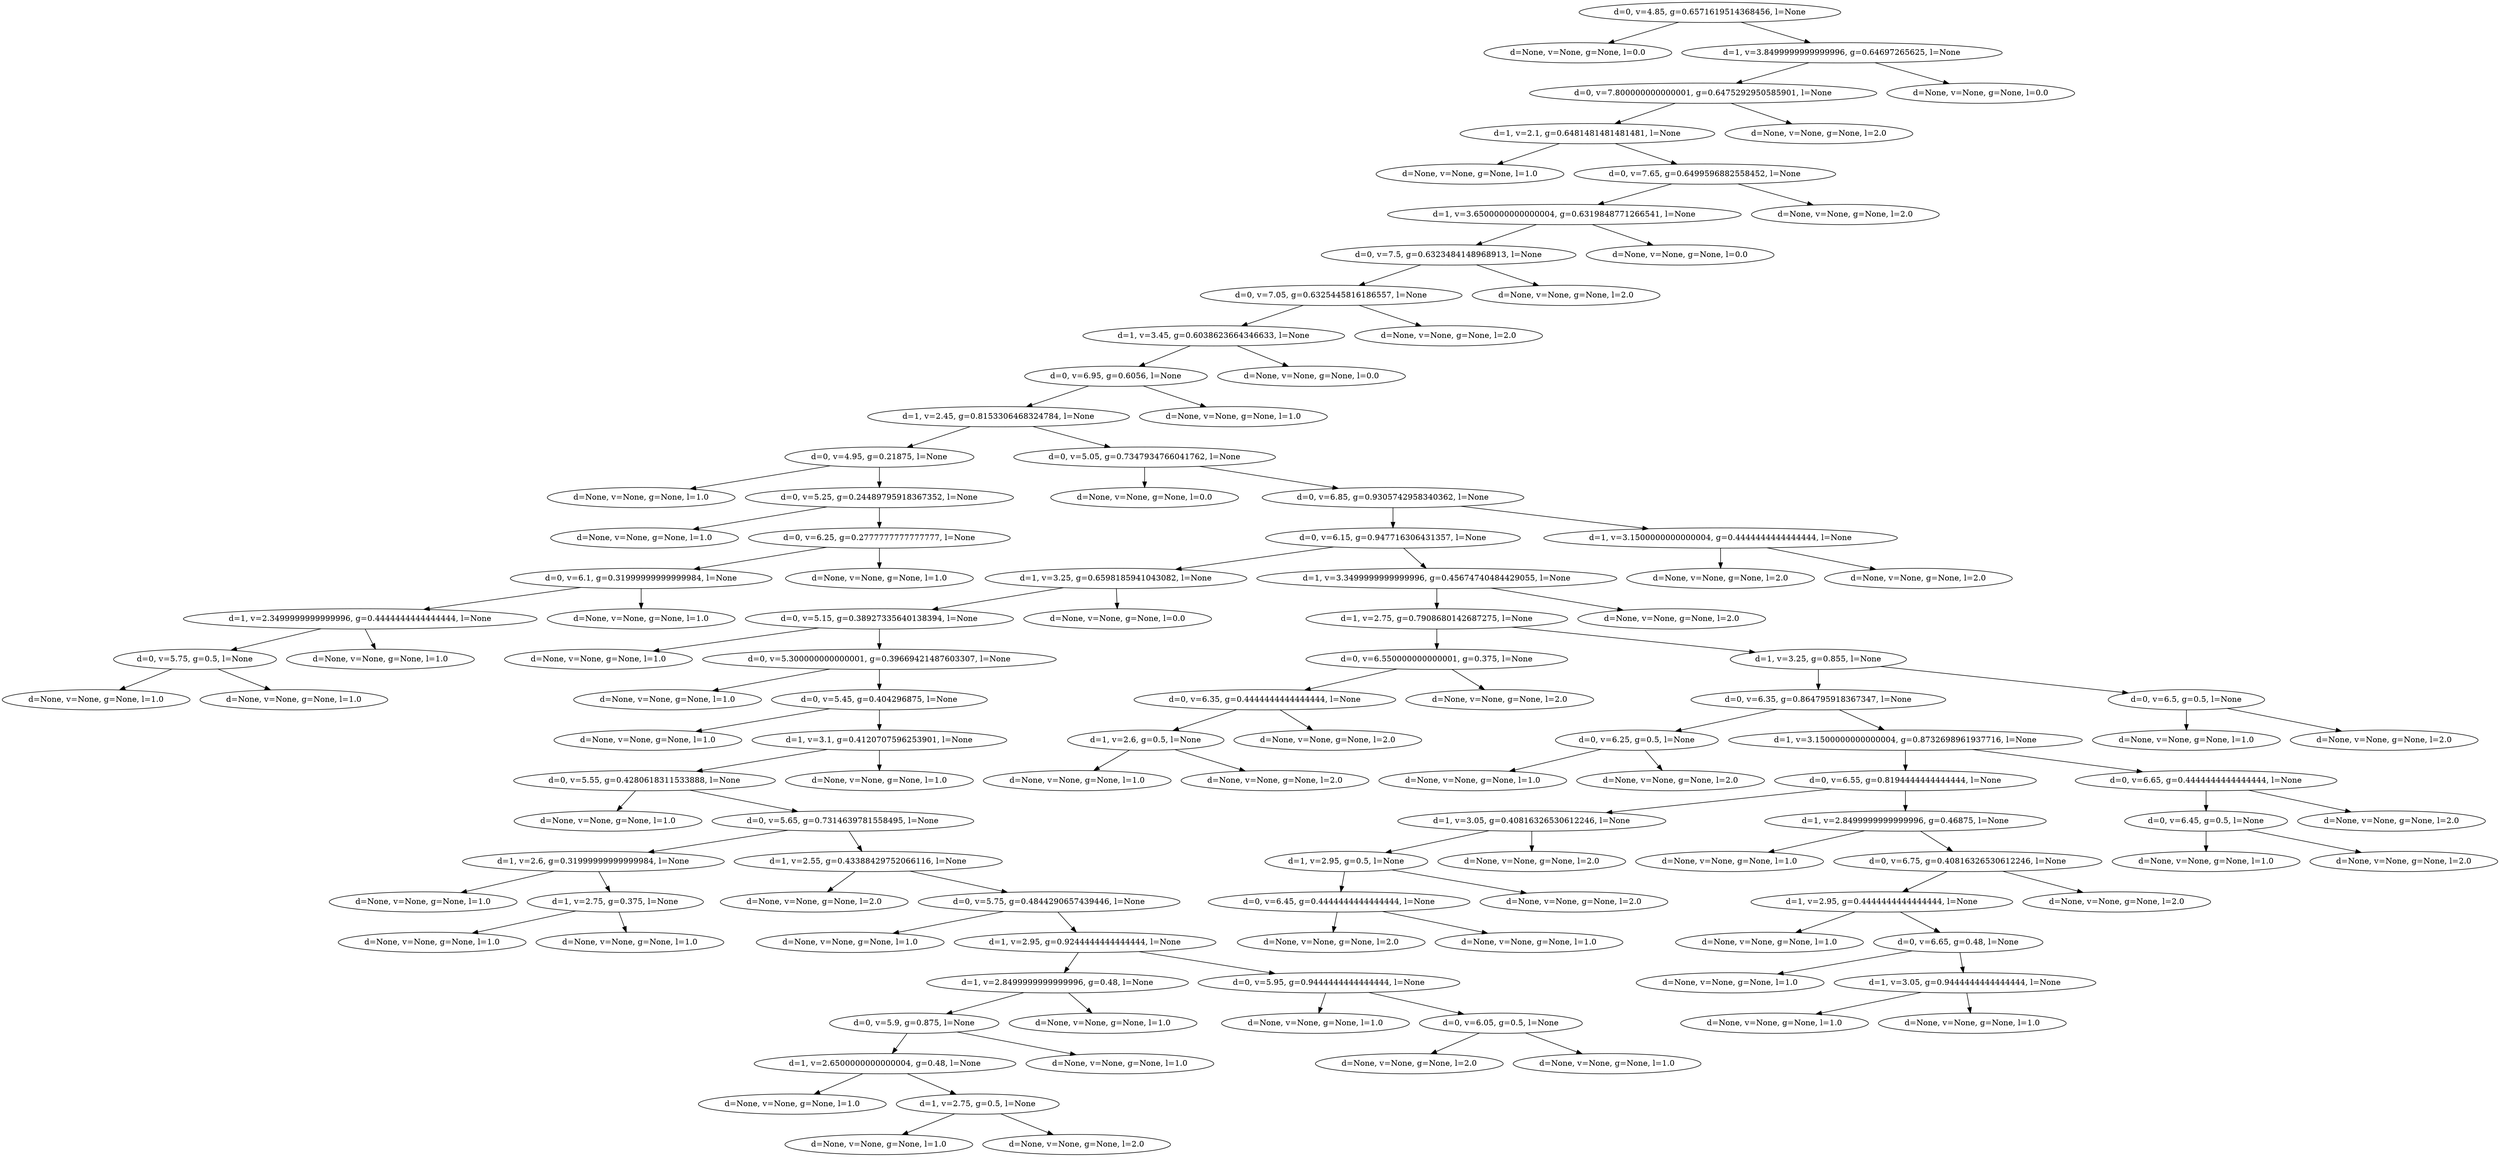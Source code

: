 digraph {4526240768 [label="d=0, v=4.85, g=0.6571619514368456, l=None"]
4660934416 [label="d=None, v=None, g=None, l=0.0"]
"4526240768" -> "4660934416" 
4660934416 [label="d=None, v=None, g=None, l=0.0"]
4660934472 [label="d=1, v=3.8499999999999996, g=0.64697265625, l=None"]
"4526240768" -> "4660934472" 
4660934472 [label="d=1, v=3.8499999999999996, g=0.64697265625, l=None"]
4660934360 [label="d=0, v=7.800000000000001, g=0.6475292950585901, l=None"]
"4660934472" -> "4660934360" 
4660934360 [label="d=0, v=7.800000000000001, g=0.6475292950585901, l=None"]
4660934528 [label="d=1, v=2.1, g=0.6481481481481481, l=None"]
"4660934360" -> "4660934528" 
4660934528 [label="d=1, v=2.1, g=0.6481481481481481, l=None"]
4660934752 [label="d=None, v=None, g=None, l=1.0"]
"4660934528" -> "4660934752" 
4660934752 [label="d=None, v=None, g=None, l=1.0"]
4660934808 [label="d=0, v=7.65, g=0.6499596882558452, l=None"]
"4660934528" -> "4660934808" 
4660934808 [label="d=0, v=7.65, g=0.6499596882558452, l=None"]
4660934864 [label="d=1, v=3.6500000000000004, g=0.6319848771266541, l=None"]
"4660934808" -> "4660934864" 
4660934864 [label="d=1, v=3.6500000000000004, g=0.6319848771266541, l=None"]
4660934976 [label="d=0, v=7.5, g=0.6323484148968913, l=None"]
"4660934864" -> "4660934976" 
4660934976 [label="d=0, v=7.5, g=0.6323484148968913, l=None"]
4660934920 [label="d=0, v=7.05, g=0.6325445816186557, l=None"]
"4660934976" -> "4660934920" 
4660934920 [label="d=0, v=7.05, g=0.6325445816186557, l=None"]
4660935032 [label="d=1, v=3.45, g=0.6038623664346633, l=None"]
"4660934920" -> "4660935032" 
4660935032 [label="d=1, v=3.45, g=0.6038623664346633, l=None"]
4660934696 [label="d=0, v=6.95, g=0.6056, l=None"]
"4660935032" -> "4660934696" 
4660934696 [label="d=0, v=6.95, g=0.6056, l=None"]
4660935088 [label="d=1, v=2.45, g=0.8153306468324784, l=None"]
"4660934696" -> "4660935088" 
4660935088 [label="d=1, v=2.45, g=0.8153306468324784, l=None"]
4660935144 [label="d=0, v=4.95, g=0.21875, l=None"]
"4660935088" -> "4660935144" 
4660935144 [label="d=0, v=4.95, g=0.21875, l=None"]
4660935312 [label="d=None, v=None, g=None, l=1.0"]
"4660935144" -> "4660935312" 
4660935312 [label="d=None, v=None, g=None, l=1.0"]
4660935424 [label="d=0, v=5.25, g=0.24489795918367352, l=None"]
"4660935144" -> "4660935424" 
4660935424 [label="d=0, v=5.25, g=0.24489795918367352, l=None"]
4660935480 [label="d=None, v=None, g=None, l=1.0"]
"4660935424" -> "4660935480" 
4660935480 [label="d=None, v=None, g=None, l=1.0"]
4660935536 [label="d=0, v=6.25, g=0.2777777777777777, l=None"]
"4660935424" -> "4660935536" 
4660935536 [label="d=0, v=6.25, g=0.2777777777777777, l=None"]
4660935648 [label="d=0, v=6.1, g=0.31999999999999984, l=None"]
"4660935536" -> "4660935648" 
4660935648 [label="d=0, v=6.1, g=0.31999999999999984, l=None"]
4660935592 [label="d=1, v=2.3499999999999996, g=0.4444444444444444, l=None"]
"4660935648" -> "4660935592" 
4660935592 [label="d=1, v=2.3499999999999996, g=0.4444444444444444, l=None"]
4660935704 [label="d=0, v=5.75, g=0.5, l=None"]
"4660935592" -> "4660935704" 
4660935704 [label="d=0, v=5.75, g=0.5, l=None"]
4660935368 [label="d=None, v=None, g=None, l=1.0"]
"4660935704" -> "4660935368" 
4660935368 [label="d=None, v=None, g=None, l=1.0"]
4660935760 [label="d=None, v=None, g=None, l=1.0"]
"4660935704" -> "4660935760" 
4660935760 [label="d=None, v=None, g=None, l=1.0"]
4660935872 [label="d=None, v=None, g=None, l=1.0"]
"4660935592" -> "4660935872" 
4660935872 [label="d=None, v=None, g=None, l=1.0"]
4660935928 [label="d=None, v=None, g=None, l=1.0"]
"4660935648" -> "4660935928" 
4660935928 [label="d=None, v=None, g=None, l=1.0"]
4660935984 [label="d=None, v=None, g=None, l=1.0"]
"4660935536" -> "4660935984" 
4660935984 [label="d=None, v=None, g=None, l=1.0"]
4660936096 [label="d=0, v=5.05, g=0.7347934766041762, l=None"]
"4660935088" -> "4660936096" 
4660936096 [label="d=0, v=5.05, g=0.7347934766041762, l=None"]
4660936040 [label="d=None, v=None, g=None, l=0.0"]
"4660936096" -> "4660936040" 
4660936040 [label="d=None, v=None, g=None, l=0.0"]
4660936152 [label="d=0, v=6.85, g=0.9305742958340362, l=None"]
"4660936096" -> "4660936152" 
4660936152 [label="d=0, v=6.85, g=0.9305742958340362, l=None"]
4660935816 [label="d=0, v=6.15, g=0.947716306431357, l=None"]
"4660936152" -> "4660935816" 
4660935816 [label="d=0, v=6.15, g=0.947716306431357, l=None"]
4660935200 [label="d=1, v=3.25, g=0.6598185941043082, l=None"]
"4660935816" -> "4660935200" 
4660935200 [label="d=1, v=3.25, g=0.6598185941043082, l=None"]
4660935256 [label="d=0, v=5.15, g=0.38927335640138394, l=None"]
"4660935200" -> "4660935256" 
4660935256 [label="d=0, v=5.15, g=0.38927335640138394, l=None"]
4660936208 [label="d=None, v=None, g=None, l=1.0"]
"4660935256" -> "4660936208" 
4660936208 [label="d=None, v=None, g=None, l=1.0"]
4660936264 [label="d=0, v=5.300000000000001, g=0.39669421487603307, l=None"]
"4660935256" -> "4660936264" 
4660936264 [label="d=0, v=5.300000000000001, g=0.39669421487603307, l=None"]
4660936320 [label="d=None, v=None, g=None, l=1.0"]
"4660936264" -> "4660936320" 
4660936320 [label="d=None, v=None, g=None, l=1.0"]
4660936376 [label="d=0, v=5.45, g=0.404296875, l=None"]
"4660936264" -> "4660936376" 
4660936376 [label="d=0, v=5.45, g=0.404296875, l=None"]
4660936432 [label="d=None, v=None, g=None, l=1.0"]
"4660936376" -> "4660936432" 
4660936432 [label="d=None, v=None, g=None, l=1.0"]
4660880944 [label="d=1, v=3.1, g=0.4120707596253901, l=None"]
"4660936376" -> "4660880944" 
4660880944 [label="d=1, v=3.1, g=0.4120707596253901, l=None"]
4660879488 [label="d=0, v=5.55, g=0.4280618311533888, l=None"]
"4660880944" -> "4660879488" 
4660879488 [label="d=0, v=5.55, g=0.4280618311533888, l=None"]
4660880888 [label="d=None, v=None, g=None, l=1.0"]
"4660879488" -> "4660880888" 
4660880888 [label="d=None, v=None, g=None, l=1.0"]
4694820960 [label="d=0, v=5.65, g=0.7314639781558495, l=None"]
"4660879488" -> "4694820960" 
4694820960 [label="d=0, v=5.65, g=0.7314639781558495, l=None"]
4694822864 [label="d=1, v=2.6, g=0.31999999999999984, l=None"]
"4694820960" -> "4694822864" 
4694822864 [label="d=1, v=2.6, g=0.31999999999999984, l=None"]
4694821800 [label="d=None, v=None, g=None, l=1.0"]
"4694822864" -> "4694821800" 
4694821800 [label="d=None, v=None, g=None, l=1.0"]
4694822808 [label="d=1, v=2.75, g=0.375, l=None"]
"4694822864" -> "4694822808" 
4694822808 [label="d=1, v=2.75, g=0.375, l=None"]
4694822136 [label="d=None, v=None, g=None, l=1.0"]
"4694822808" -> "4694822136" 
4694822136 [label="d=None, v=None, g=None, l=1.0"]
4694821856 [label="d=None, v=None, g=None, l=1.0"]
"4694822808" -> "4694821856" 
4694821856 [label="d=None, v=None, g=None, l=1.0"]
4695219952 [label="d=1, v=2.55, g=0.43388429752066116, l=None"]
"4694820960" -> "4695219952" 
4695219952 [label="d=1, v=2.55, g=0.43388429752066116, l=None"]
4695217768 [label="d=None, v=None, g=None, l=2.0"]
"4695219952" -> "4695217768" 
4695217768 [label="d=None, v=None, g=None, l=2.0"]
4695217824 [label="d=0, v=5.75, g=0.4844290657439446, l=None"]
"4695219952" -> "4695217824" 
4695217824 [label="d=0, v=5.75, g=0.4844290657439446, l=None"]
4695217432 [label="d=None, v=None, g=None, l=1.0"]
"4695217824" -> "4695217432" 
4695217432 [label="d=None, v=None, g=None, l=1.0"]
4695217544 [label="d=1, v=2.95, g=0.9244444444444444, l=None"]
"4695217824" -> "4695217544" 
4695217544 [label="d=1, v=2.95, g=0.9244444444444444, l=None"]
4695216704 [label="d=1, v=2.8499999999999996, g=0.48, l=None"]
"4695217544" -> "4695216704" 
4695216704 [label="d=1, v=2.8499999999999996, g=0.48, l=None"]
4695217208 [label="d=0, v=5.9, g=0.875, l=None"]
"4695216704" -> "4695217208" 
4695217208 [label="d=0, v=5.9, g=0.875, l=None"]
4695219056 [label="d=1, v=2.6500000000000004, g=0.48, l=None"]
"4695217208" -> "4695219056" 
4695219056 [label="d=1, v=2.6500000000000004, g=0.48, l=None"]
4695218776 [label="d=None, v=None, g=None, l=1.0"]
"4695219056" -> "4695218776" 
4695218776 [label="d=None, v=None, g=None, l=1.0"]
4694943336 [label="d=1, v=2.75, g=0.5, l=None"]
"4695219056" -> "4694943336" 
4694943336 [label="d=1, v=2.75, g=0.5, l=None"]
4694943280 [label="d=None, v=None, g=None, l=1.0"]
"4694943336" -> "4694943280" 
4694943280 [label="d=None, v=None, g=None, l=1.0"]
4694944904 [label="d=None, v=None, g=None, l=2.0"]
"4694943336" -> "4694944904" 
4694944904 [label="d=None, v=None, g=None, l=2.0"]
4694942552 [label="d=None, v=None, g=None, l=1.0"]
"4695217208" -> "4694942552" 
4694942552 [label="d=None, v=None, g=None, l=1.0"]
4694942832 [label="d=None, v=None, g=None, l=1.0"]
"4695216704" -> "4694942832" 
4694942832 [label="d=None, v=None, g=None, l=1.0"]
4694942720 [label="d=0, v=5.95, g=0.9444444444444444, l=None"]
"4695217544" -> "4694942720" 
4694942720 [label="d=0, v=5.95, g=0.9444444444444444, l=None"]
4694942776 [label="d=None, v=None, g=None, l=1.0"]
"4694942720" -> "4694942776" 
4694942776 [label="d=None, v=None, g=None, l=1.0"]
4694942496 [label="d=0, v=6.05, g=0.5, l=None"]
"4694942720" -> "4694942496" 
4694942496 [label="d=0, v=6.05, g=0.5, l=None"]
4694942608 [label="d=None, v=None, g=None, l=2.0"]
"4694942496" -> "4694942608" 
4694942608 [label="d=None, v=None, g=None, l=2.0"]
4694942664 [label="d=None, v=None, g=None, l=1.0"]
"4694942496" -> "4694942664" 
4694942664 [label="d=None, v=None, g=None, l=1.0"]
4694942440 [label="d=None, v=None, g=None, l=1.0"]
"4660880944" -> "4694942440" 
4694942440 [label="d=None, v=None, g=None, l=1.0"]
4694943056 [label="d=None, v=None, g=None, l=0.0"]
"4660935200" -> "4694943056" 
4694943056 [label="d=None, v=None, g=None, l=0.0"]
4694943168 [label="d=1, v=3.3499999999999996, g=0.45674740484429055, l=None"]
"4660935816" -> "4694943168" 
4694943168 [label="d=1, v=3.3499999999999996, g=0.45674740484429055, l=None"]
4695248968 [label="d=1, v=2.75, g=0.7908680142687275, l=None"]
"4694943168" -> "4695248968" 
4695248968 [label="d=1, v=2.75, g=0.7908680142687275, l=None"]
4695251656 [label="d=0, v=6.550000000000001, g=0.375, l=None"]
"4695248968" -> "4695251656" 
4695251656 [label="d=0, v=6.550000000000001, g=0.375, l=None"]
4695250872 [label="d=0, v=6.35, g=0.4444444444444444, l=None"]
"4695251656" -> "4695250872" 
4695250872 [label="d=0, v=6.35, g=0.4444444444444444, l=None"]
4695250760 [label="d=1, v=2.6, g=0.5, l=None"]
"4695250872" -> "4695250760" 
4695250760 [label="d=1, v=2.6, g=0.5, l=None"]
4695252776 [label="d=None, v=None, g=None, l=1.0"]
"4695250760" -> "4695252776" 
4695252776 [label="d=None, v=None, g=None, l=1.0"]
4695250816 [label="d=None, v=None, g=None, l=2.0"]
"4695250760" -> "4695250816" 
4695250816 [label="d=None, v=None, g=None, l=2.0"]
4695252720 [label="d=None, v=None, g=None, l=2.0"]
"4695250872" -> "4695252720" 
4695252720 [label="d=None, v=None, g=None, l=2.0"]
4695252832 [label="d=None, v=None, g=None, l=2.0"]
"4695251656" -> "4695252832" 
4695252832 [label="d=None, v=None, g=None, l=2.0"]
4695252104 [label="d=1, v=3.25, g=0.855, l=None"]
"4695248968" -> "4695252104" 
4695252104 [label="d=1, v=3.25, g=0.855, l=None"]
4695252328 [label="d=0, v=6.35, g=0.864795918367347, l=None"]
"4695252104" -> "4695252328" 
4695252328 [label="d=0, v=6.35, g=0.864795918367347, l=None"]
4695252496 [label="d=0, v=6.25, g=0.5, l=None"]
"4695252328" -> "4695252496" 
4695252496 [label="d=0, v=6.25, g=0.5, l=None"]
4695087928 [label="d=None, v=None, g=None, l=1.0"]
"4695252496" -> "4695087928" 
4695087928 [label="d=None, v=None, g=None, l=1.0"]
4695085184 [label="d=None, v=None, g=None, l=2.0"]
"4695252496" -> "4695085184" 
4695085184 [label="d=None, v=None, g=None, l=2.0"]
4695085688 [label="d=1, v=3.1500000000000004, g=0.8732698961937716, l=None"]
"4695252328" -> "4695085688" 
4695085688 [label="d=1, v=3.1500000000000004, g=0.8732698961937716, l=None"]
4695088040 [label="d=0, v=6.55, g=0.8194444444444444, l=None"]
"4695085688" -> "4695088040" 
4695088040 [label="d=0, v=6.55, g=0.8194444444444444, l=None"]
4695087536 [label="d=1, v=3.05, g=0.40816326530612246, l=None"]
"4695088040" -> "4695087536" 
4695087536 [label="d=1, v=3.05, g=0.40816326530612246, l=None"]
4695086360 [label="d=1, v=2.95, g=0.5, l=None"]
"4695087536" -> "4695086360" 
4695086360 [label="d=1, v=2.95, g=0.5, l=None"]
4695087816 [label="d=0, v=6.45, g=0.4444444444444444, l=None"]
"4695086360" -> "4695087816" 
4695087816 [label="d=0, v=6.45, g=0.4444444444444444, l=None"]
4695085296 [label="d=None, v=None, g=None, l=2.0"]
"4695087816" -> "4695085296" 
4695085296 [label="d=None, v=None, g=None, l=2.0"]
4695172208 [label="d=None, v=None, g=None, l=1.0"]
"4695087816" -> "4695172208" 
4695172208 [label="d=None, v=None, g=None, l=1.0"]
4695171536 [label="d=None, v=None, g=None, l=2.0"]
"4695086360" -> "4695171536" 
4695171536 [label="d=None, v=None, g=None, l=2.0"]
4695172152 [label="d=None, v=None, g=None, l=2.0"]
"4695087536" -> "4695172152" 
4695172152 [label="d=None, v=None, g=None, l=2.0"]
4695171368 [label="d=1, v=2.8499999999999996, g=0.46875, l=None"]
"4695088040" -> "4695171368" 
4695171368 [label="d=1, v=2.8499999999999996, g=0.46875, l=None"]
4695173440 [label="d=None, v=None, g=None, l=1.0"]
"4695171368" -> "4695173440" 
4695173440 [label="d=None, v=None, g=None, l=1.0"]
4695171816 [label="d=0, v=6.75, g=0.40816326530612246, l=None"]
"4695171368" -> "4695171816" 
4695171816 [label="d=0, v=6.75, g=0.40816326530612246, l=None"]
4695171200 [label="d=1, v=2.95, g=0.4444444444444444, l=None"]
"4695171816" -> "4695171200" 
4695171200 [label="d=1, v=2.95, g=0.4444444444444444, l=None"]
4695171760 [label="d=None, v=None, g=None, l=1.0"]
"4695171200" -> "4695171760" 
4695171760 [label="d=None, v=None, g=None, l=1.0"]
4695171704 [label="d=0, v=6.65, g=0.48, l=None"]
"4695171200" -> "4695171704" 
4695171704 [label="d=0, v=6.65, g=0.48, l=None"]
4695173888 [label="d=None, v=None, g=None, l=1.0"]
"4695171704" -> "4695173888" 
4695173888 [label="d=None, v=None, g=None, l=1.0"]
4695174224 [label="d=1, v=3.05, g=0.9444444444444444, l=None"]
"4695171704" -> "4695174224" 
4695174224 [label="d=1, v=3.05, g=0.9444444444444444, l=None"]
4695174056 [label="d=None, v=None, g=None, l=1.0"]
"4695174224" -> "4695174056" 
4695174056 [label="d=None, v=None, g=None, l=1.0"]
4695172600 [label="d=None, v=None, g=None, l=1.0"]
"4695174224" -> "4695172600" 
4695172600 [label="d=None, v=None, g=None, l=1.0"]
4695174000 [label="d=None, v=None, g=None, l=2.0"]
"4695171816" -> "4695174000" 
4695174000 [label="d=None, v=None, g=None, l=2.0"]
4695172040 [label="d=0, v=6.65, g=0.4444444444444444, l=None"]
"4695085688" -> "4695172040" 
4695172040 [label="d=0, v=6.65, g=0.4444444444444444, l=None"]
4695171928 [label="d=0, v=6.45, g=0.5, l=None"]
"4695172040" -> "4695171928" 
4695171928 [label="d=0, v=6.45, g=0.5, l=None"]
4695286896 [label="d=None, v=None, g=None, l=1.0"]
"4695171928" -> "4695286896" 
4695286896 [label="d=None, v=None, g=None, l=1.0"]
4695287008 [label="d=None, v=None, g=None, l=2.0"]
"4695171928" -> "4695287008" 
4695287008 [label="d=None, v=None, g=None, l=2.0"]
4695287624 [label="d=None, v=None, g=None, l=2.0"]
"4695172040" -> "4695287624" 
4695287624 [label="d=None, v=None, g=None, l=2.0"]
4695287512 [label="d=0, v=6.5, g=0.5, l=None"]
"4695252104" -> "4695287512" 
4695287512 [label="d=0, v=6.5, g=0.5, l=None"]
4695287680 [label="d=None, v=None, g=None, l=1.0"]
"4695287512" -> "4695287680" 
4695287680 [label="d=None, v=None, g=None, l=1.0"]
4695285832 [label="d=None, v=None, g=None, l=2.0"]
"4695287512" -> "4695285832" 
4695285832 [label="d=None, v=None, g=None, l=2.0"]
4695285888 [label="d=None, v=None, g=None, l=2.0"]
"4694943168" -> "4695285888" 
4695285888 [label="d=None, v=None, g=None, l=2.0"]
4695287064 [label="d=1, v=3.1500000000000004, g=0.4444444444444444, l=None"]
"4660936152" -> "4695287064" 
4695287064 [label="d=1, v=3.1500000000000004, g=0.4444444444444444, l=None"]
4695287120 [label="d=None, v=None, g=None, l=2.0"]
"4695287064" -> "4695287120" 
4695287120 [label="d=None, v=None, g=None, l=2.0"]
4695287344 [label="d=None, v=None, g=None, l=2.0"]
"4695287064" -> "4695287344" 
4695287344 [label="d=None, v=None, g=None, l=2.0"]
4695287400 [label="d=None, v=None, g=None, l=1.0"]
"4660934696" -> "4695287400" 
4695287400 [label="d=None, v=None, g=None, l=1.0"]
4695286336 [label="d=None, v=None, g=None, l=0.0"]
"4660935032" -> "4695286336" 
4695286336 [label="d=None, v=None, g=None, l=0.0"]
4695286056 [label="d=None, v=None, g=None, l=2.0"]
"4660934920" -> "4695286056" 
4695286056 [label="d=None, v=None, g=None, l=2.0"]
4695287456 [label="d=None, v=None, g=None, l=2.0"]
"4660934976" -> "4695287456" 
4695287456 [label="d=None, v=None, g=None, l=2.0"]
4695286112 [label="d=None, v=None, g=None, l=0.0"]
"4660934864" -> "4695286112" 
4695286112 [label="d=None, v=None, g=None, l=0.0"]
4695287288 [label="d=None, v=None, g=None, l=2.0"]
"4660934808" -> "4695287288" 
4695287288 [label="d=None, v=None, g=None, l=2.0"]
4695287176 [label="d=None, v=None, g=None, l=2.0"]
"4660934360" -> "4695287176" 
4695287176 [label="d=None, v=None, g=None, l=2.0"]
4695287568 [label="d=None, v=None, g=None, l=0.0"]
"4660934472" -> "4695287568" 
4695287568 [label="d=None, v=None, g=None, l=0.0"]
}